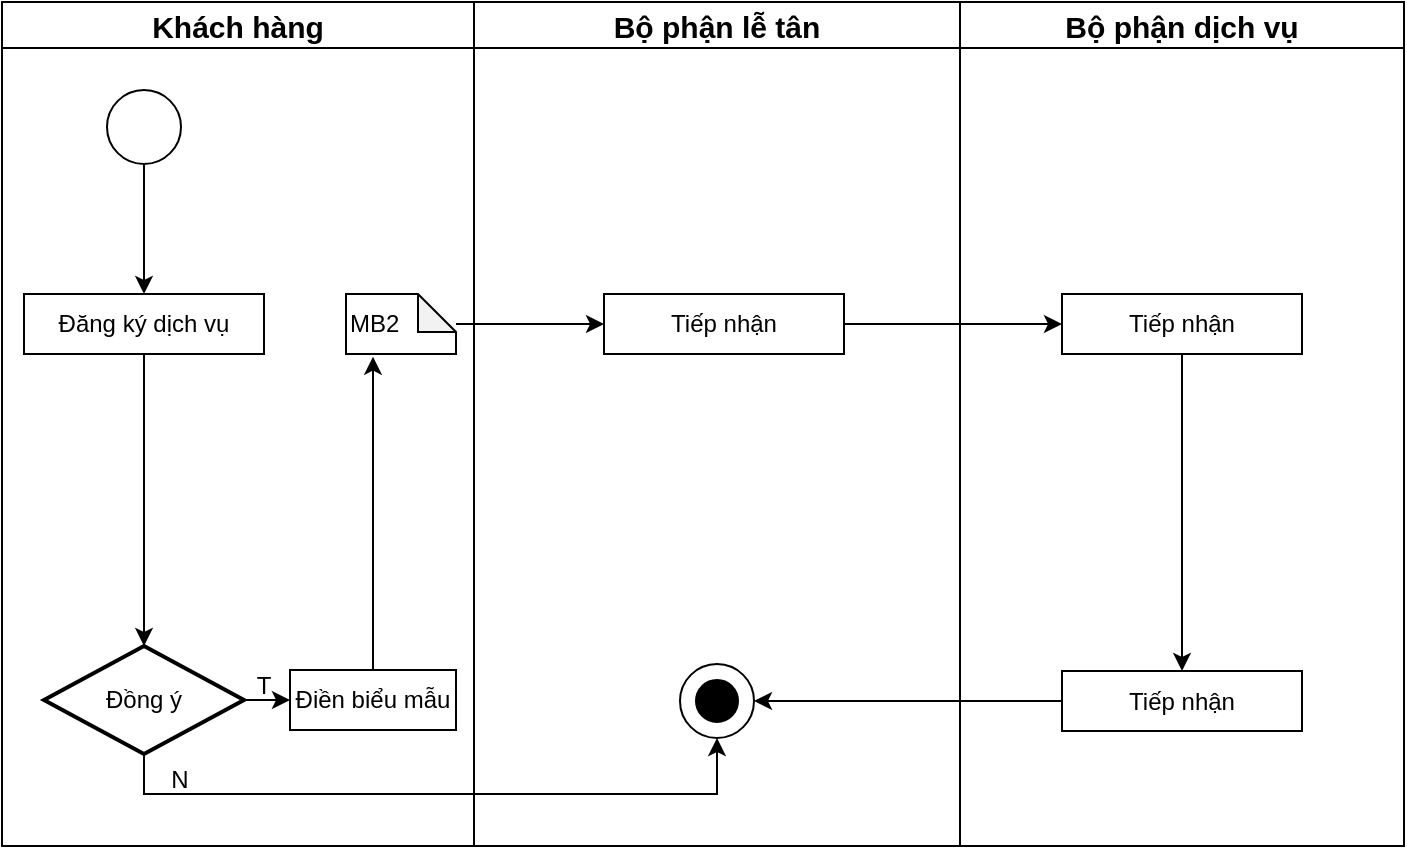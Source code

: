 <mxfile version="24.2.1" type="github">
  <diagram id="C5RBs43oDa-KdzZeNtuy" name="Page-1">
    <mxGraphModel dx="875" dy="503" grid="0" gridSize="10" guides="1" tooltips="1" connect="1" arrows="1" fold="1" page="1" pageScale="1" pageWidth="827" pageHeight="1169" math="0" shadow="0">
      <root>
        <mxCell id="WIyWlLk6GJQsqaUBKTNV-0" />
        <mxCell id="WIyWlLk6GJQsqaUBKTNV-1" parent="WIyWlLk6GJQsqaUBKTNV-0" />
        <mxCell id="_Tyyvw-6a50eKsR9AOgy-0" value="Khách hàng" style="swimlane;whiteSpace=wrap;html=1;fontSize=15;" vertex="1" parent="WIyWlLk6GJQsqaUBKTNV-1">
          <mxGeometry x="62" y="98" width="236" height="422" as="geometry" />
        </mxCell>
        <mxCell id="_Tyyvw-6a50eKsR9AOgy-7" style="edgeStyle=orthogonalEdgeStyle;rounded=0;orthogonalLoop=1;jettySize=auto;html=1;entryX=0.5;entryY=0;entryDx=0;entryDy=0;" edge="1" parent="_Tyyvw-6a50eKsR9AOgy-0" source="_Tyyvw-6a50eKsR9AOgy-3" target="_Tyyvw-6a50eKsR9AOgy-6">
          <mxGeometry relative="1" as="geometry" />
        </mxCell>
        <mxCell id="_Tyyvw-6a50eKsR9AOgy-3" value="" style="ellipse;whiteSpace=wrap;html=1;aspect=fixed;" vertex="1" parent="_Tyyvw-6a50eKsR9AOgy-0">
          <mxGeometry x="52.5" y="44" width="37" height="37" as="geometry" />
        </mxCell>
        <mxCell id="_Tyyvw-6a50eKsR9AOgy-8" style="edgeStyle=orthogonalEdgeStyle;rounded=0;orthogonalLoop=1;jettySize=auto;html=1;entryX=0.5;entryY=0;entryDx=0;entryDy=0;entryPerimeter=0;" edge="1" parent="_Tyyvw-6a50eKsR9AOgy-0" source="_Tyyvw-6a50eKsR9AOgy-6" target="_Tyyvw-6a50eKsR9AOgy-11">
          <mxGeometry relative="1" as="geometry">
            <mxPoint x="71" y="223.0" as="targetPoint" />
          </mxGeometry>
        </mxCell>
        <mxCell id="_Tyyvw-6a50eKsR9AOgy-6" value="Đăng ký dịch vụ" style="rounded=0;whiteSpace=wrap;html=1;" vertex="1" parent="_Tyyvw-6a50eKsR9AOgy-0">
          <mxGeometry x="11" y="146" width="120" height="30" as="geometry" />
        </mxCell>
        <mxCell id="_Tyyvw-6a50eKsR9AOgy-9" value="MB2" style="shape=note;whiteSpace=wrap;html=1;backgroundOutline=1;darkOpacity=0.05;size=19;align=left;" vertex="1" parent="_Tyyvw-6a50eKsR9AOgy-0">
          <mxGeometry x="172" y="146" width="55" height="30" as="geometry" />
        </mxCell>
        <mxCell id="_Tyyvw-6a50eKsR9AOgy-14" style="edgeStyle=orthogonalEdgeStyle;rounded=0;orthogonalLoop=1;jettySize=auto;html=1;entryX=0;entryY=0.5;entryDx=0;entryDy=0;" edge="1" parent="_Tyyvw-6a50eKsR9AOgy-0" source="_Tyyvw-6a50eKsR9AOgy-11" target="_Tyyvw-6a50eKsR9AOgy-12">
          <mxGeometry relative="1" as="geometry" />
        </mxCell>
        <mxCell id="_Tyyvw-6a50eKsR9AOgy-11" value="Đồng ý" style="strokeWidth=2;html=1;shape=mxgraph.flowchart.decision;whiteSpace=wrap;" vertex="1" parent="_Tyyvw-6a50eKsR9AOgy-0">
          <mxGeometry x="21" y="322" width="100" height="54" as="geometry" />
        </mxCell>
        <mxCell id="_Tyyvw-6a50eKsR9AOgy-15" style="edgeStyle=orthogonalEdgeStyle;rounded=0;orthogonalLoop=1;jettySize=auto;html=1;" edge="1" parent="_Tyyvw-6a50eKsR9AOgy-0" source="_Tyyvw-6a50eKsR9AOgy-12">
          <mxGeometry relative="1" as="geometry">
            <mxPoint x="185.5" y="177.333" as="targetPoint" />
          </mxGeometry>
        </mxCell>
        <mxCell id="_Tyyvw-6a50eKsR9AOgy-12" value="Điền biểu mẫu" style="rounded=0;whiteSpace=wrap;html=1;" vertex="1" parent="_Tyyvw-6a50eKsR9AOgy-0">
          <mxGeometry x="144" y="334" width="83" height="30" as="geometry" />
        </mxCell>
        <mxCell id="_Tyyvw-6a50eKsR9AOgy-23" value="T" style="text;html=1;align=center;verticalAlign=middle;whiteSpace=wrap;rounded=0;" vertex="1" parent="_Tyyvw-6a50eKsR9AOgy-0">
          <mxGeometry x="115" y="334" width="32" height="16" as="geometry" />
        </mxCell>
        <mxCell id="_Tyyvw-6a50eKsR9AOgy-24" value="N" style="text;html=1;align=center;verticalAlign=middle;whiteSpace=wrap;rounded=0;" vertex="1" parent="_Tyyvw-6a50eKsR9AOgy-0">
          <mxGeometry x="73" y="381" width="32" height="16" as="geometry" />
        </mxCell>
        <mxCell id="_Tyyvw-6a50eKsR9AOgy-1" value="Bộ phận lễ tân" style="swimlane;whiteSpace=wrap;html=1;fontSize=15;" vertex="1" parent="WIyWlLk6GJQsqaUBKTNV-1">
          <mxGeometry x="298" y="98" width="243" height="422" as="geometry" />
        </mxCell>
        <mxCell id="_Tyyvw-6a50eKsR9AOgy-4" value="" style="ellipse;whiteSpace=wrap;html=1;aspect=fixed;" vertex="1" parent="_Tyyvw-6a50eKsR9AOgy-1">
          <mxGeometry x="103" y="331" width="37" height="37" as="geometry" />
        </mxCell>
        <mxCell id="_Tyyvw-6a50eKsR9AOgy-5" value="" style="ellipse;whiteSpace=wrap;html=1;aspect=fixed;labelBackgroundColor=#000000;noLabel=1;fillColor=#000000;strokeColor=#ffffff;" vertex="1" parent="_Tyyvw-6a50eKsR9AOgy-1">
          <mxGeometry x="110" y="338" width="23" height="23" as="geometry" />
        </mxCell>
        <mxCell id="_Tyyvw-6a50eKsR9AOgy-16" value="Tiếp nhận" style="rounded=0;whiteSpace=wrap;html=1;" vertex="1" parent="_Tyyvw-6a50eKsR9AOgy-1">
          <mxGeometry x="65" y="146" width="120" height="30" as="geometry" />
        </mxCell>
        <mxCell id="_Tyyvw-6a50eKsR9AOgy-2" value="Bộ phận dịch vụ" style="swimlane;whiteSpace=wrap;html=1;fontSize=15;" vertex="1" parent="WIyWlLk6GJQsqaUBKTNV-1">
          <mxGeometry x="541" y="98" width="222" height="422" as="geometry" />
        </mxCell>
        <mxCell id="_Tyyvw-6a50eKsR9AOgy-21" style="edgeStyle=orthogonalEdgeStyle;rounded=0;orthogonalLoop=1;jettySize=auto;html=1;entryX=0.5;entryY=0;entryDx=0;entryDy=0;" edge="1" parent="_Tyyvw-6a50eKsR9AOgy-2" source="_Tyyvw-6a50eKsR9AOgy-18" target="_Tyyvw-6a50eKsR9AOgy-20">
          <mxGeometry relative="1" as="geometry">
            <mxPoint x="111" y="296.0" as="targetPoint" />
          </mxGeometry>
        </mxCell>
        <mxCell id="_Tyyvw-6a50eKsR9AOgy-18" value="Tiếp nhận" style="rounded=0;whiteSpace=wrap;html=1;" vertex="1" parent="_Tyyvw-6a50eKsR9AOgy-2">
          <mxGeometry x="51" y="146" width="120" height="30" as="geometry" />
        </mxCell>
        <mxCell id="_Tyyvw-6a50eKsR9AOgy-20" value="Tiếp nhận" style="rounded=0;whiteSpace=wrap;html=1;" vertex="1" parent="_Tyyvw-6a50eKsR9AOgy-2">
          <mxGeometry x="51" y="334.5" width="120" height="30" as="geometry" />
        </mxCell>
        <mxCell id="_Tyyvw-6a50eKsR9AOgy-17" style="edgeStyle=orthogonalEdgeStyle;rounded=0;orthogonalLoop=1;jettySize=auto;html=1;entryX=0;entryY=0.5;entryDx=0;entryDy=0;" edge="1" parent="WIyWlLk6GJQsqaUBKTNV-1" source="_Tyyvw-6a50eKsR9AOgy-9" target="_Tyyvw-6a50eKsR9AOgy-16">
          <mxGeometry relative="1" as="geometry" />
        </mxCell>
        <mxCell id="_Tyyvw-6a50eKsR9AOgy-19" style="edgeStyle=orthogonalEdgeStyle;rounded=0;orthogonalLoop=1;jettySize=auto;html=1;entryX=0;entryY=0.5;entryDx=0;entryDy=0;" edge="1" parent="WIyWlLk6GJQsqaUBKTNV-1" source="_Tyyvw-6a50eKsR9AOgy-16" target="_Tyyvw-6a50eKsR9AOgy-18">
          <mxGeometry relative="1" as="geometry" />
        </mxCell>
        <mxCell id="_Tyyvw-6a50eKsR9AOgy-22" style="edgeStyle=orthogonalEdgeStyle;rounded=0;orthogonalLoop=1;jettySize=auto;html=1;entryX=1;entryY=0.5;entryDx=0;entryDy=0;" edge="1" parent="WIyWlLk6GJQsqaUBKTNV-1" source="_Tyyvw-6a50eKsR9AOgy-20" target="_Tyyvw-6a50eKsR9AOgy-4">
          <mxGeometry relative="1" as="geometry" />
        </mxCell>
        <mxCell id="_Tyyvw-6a50eKsR9AOgy-26" style="edgeStyle=orthogonalEdgeStyle;rounded=0;orthogonalLoop=1;jettySize=auto;html=1;exitX=0.5;exitY=1;exitDx=0;exitDy=0;exitPerimeter=0;entryX=0.5;entryY=1;entryDx=0;entryDy=0;" edge="1" parent="WIyWlLk6GJQsqaUBKTNV-1" source="_Tyyvw-6a50eKsR9AOgy-11" target="_Tyyvw-6a50eKsR9AOgy-4">
          <mxGeometry relative="1" as="geometry" />
        </mxCell>
      </root>
    </mxGraphModel>
  </diagram>
</mxfile>
